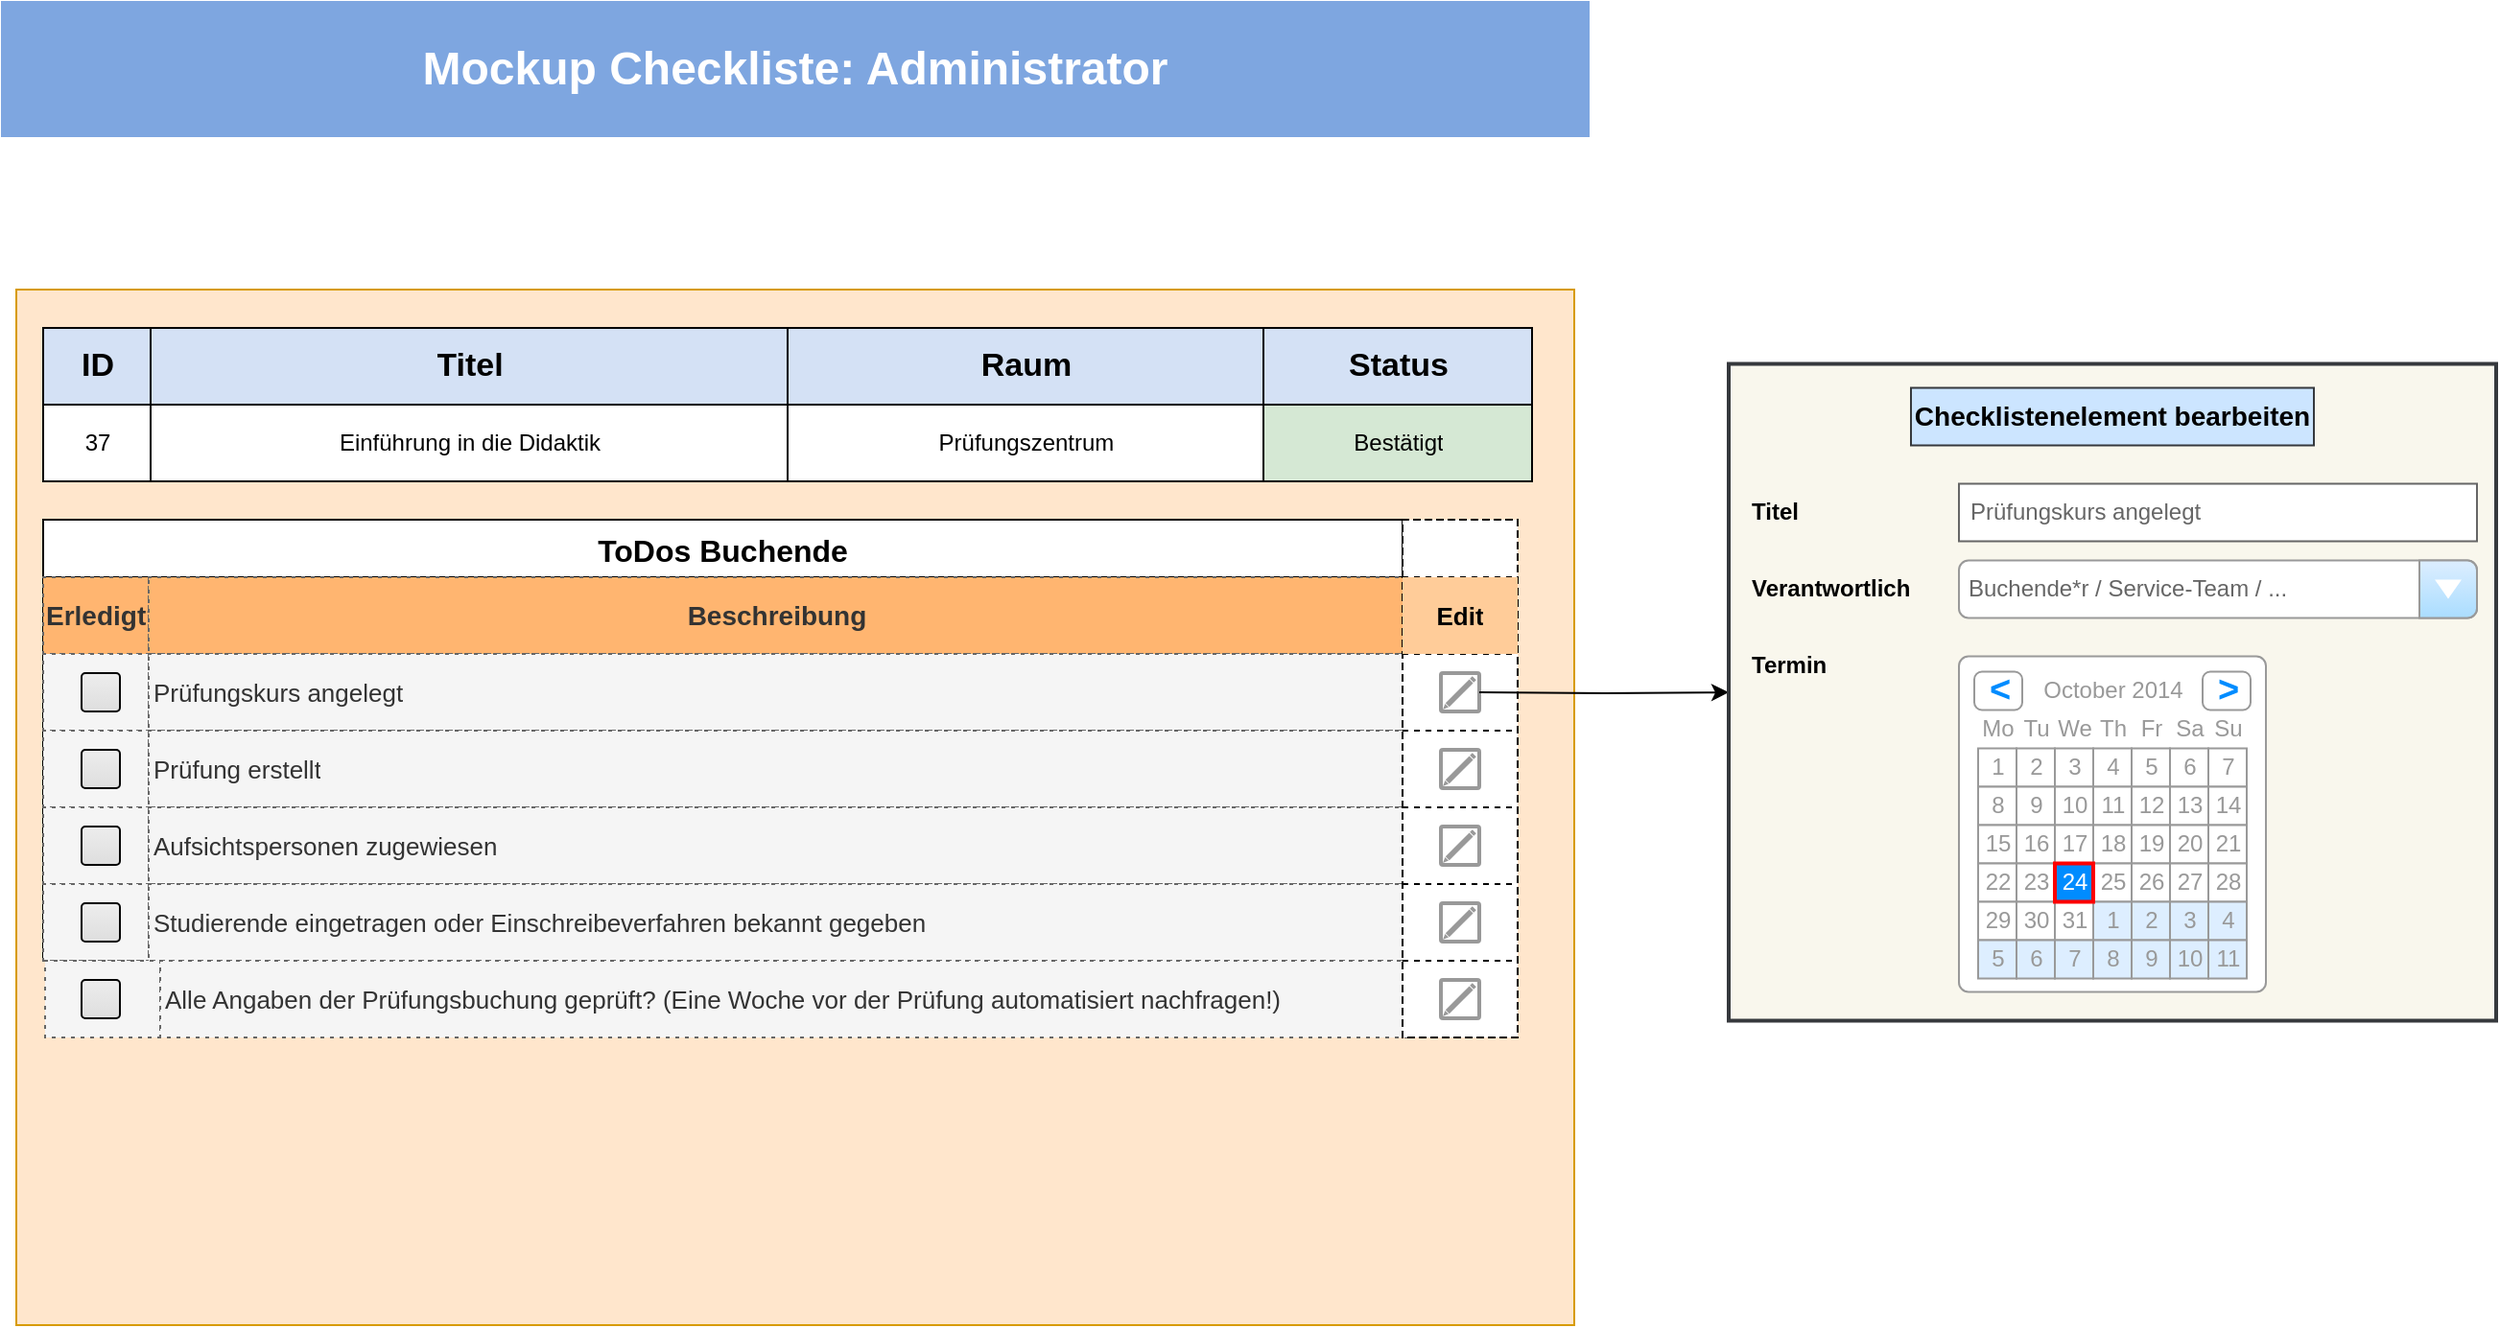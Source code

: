 <mxfile version="24.7.5" pages="2">
  <diagram name="Checkliste" id="Zr_G_hcXwSWRQ9lRJL4E">
    <mxGraphModel dx="1410" dy="756" grid="1" gridSize="10" guides="1" tooltips="1" connect="1" arrows="1" fold="1" page="1" pageScale="1" pageWidth="827" pageHeight="1169" math="0" shadow="0">
      <root>
        <mxCell id="0" />
        <mxCell id="1" value="Checkliste" parent="0" />
        <mxCell id="95HuahfwG-BCZ0HRhhbP-1" value="&lt;font style=&quot;font-size: 24px;&quot; color=&quot;#ffffff&quot;&gt;&lt;b&gt;Mockup Checkliste: Administrator&lt;/b&gt;&lt;/font&gt;" style="rounded=0;whiteSpace=wrap;html=1;fillColor=#7EA6E0;strokeColor=#7EA6E0;" parent="1" vertex="1">
          <mxGeometry y="20" width="827" height="70" as="geometry" />
        </mxCell>
        <mxCell id="M1PSyhu-Lv1iWgx_K_dI-1" value="" style="whiteSpace=wrap;html=1;fillColor=#ffe6cc;strokeColor=#d79b00;" vertex="1" parent="1">
          <mxGeometry x="7.5" y="170" width="812" height="540" as="geometry" />
        </mxCell>
        <mxCell id="M1PSyhu-Lv1iWgx_K_dI-3" value="" style="shape=table;startSize=0;container=1;collapsible=0;childLayout=tableLayout;" vertex="1" parent="1">
          <mxGeometry x="21.5" y="190" width="776" height="80" as="geometry" />
        </mxCell>
        <mxCell id="M1PSyhu-Lv1iWgx_K_dI-4" value="" style="shape=tableRow;horizontal=0;startSize=0;swimlaneHead=0;swimlaneBody=0;strokeColor=inherit;top=0;left=0;bottom=0;right=0;collapsible=0;dropTarget=0;fillColor=none;points=[[0,0.5],[1,0.5]];portConstraint=eastwest;" vertex="1" parent="M1PSyhu-Lv1iWgx_K_dI-3">
          <mxGeometry width="776" height="40" as="geometry" />
        </mxCell>
        <mxCell id="M1PSyhu-Lv1iWgx_K_dI-5" value="ID" style="shape=partialRectangle;html=1;whiteSpace=wrap;connectable=0;strokeColor=default;overflow=hidden;fillColor=#D4E1F5;top=1;left=1;bottom=1;right=1;pointerEvents=1;fontSize=17;fontStyle=1;labelBorderColor=none;textShadow=0;shadow=0;" vertex="1" parent="M1PSyhu-Lv1iWgx_K_dI-4">
          <mxGeometry width="56" height="40" as="geometry">
            <mxRectangle width="56" height="40" as="alternateBounds" />
          </mxGeometry>
        </mxCell>
        <mxCell id="M1PSyhu-Lv1iWgx_K_dI-6" value="Titel" style="shape=partialRectangle;html=1;whiteSpace=wrap;connectable=0;strokeColor=default;overflow=hidden;fillColor=#D4E1F5;top=1;left=1;bottom=1;right=1;pointerEvents=1;fontSize=17;fontStyle=1;labelBorderColor=none;textShadow=0;shadow=0;" vertex="1" parent="M1PSyhu-Lv1iWgx_K_dI-4">
          <mxGeometry x="56" width="332" height="40" as="geometry">
            <mxRectangle width="332" height="40" as="alternateBounds" />
          </mxGeometry>
        </mxCell>
        <mxCell id="M1PSyhu-Lv1iWgx_K_dI-7" value="Raum" style="shape=partialRectangle;html=1;whiteSpace=wrap;connectable=0;strokeColor=default;overflow=hidden;fillColor=#D4E1F5;top=1;left=1;bottom=1;right=1;pointerEvents=1;fontSize=17;fontStyle=1;labelBorderColor=none;textShadow=0;shadow=0;" vertex="1" parent="M1PSyhu-Lv1iWgx_K_dI-4">
          <mxGeometry x="388" width="248" height="40" as="geometry">
            <mxRectangle width="248" height="40" as="alternateBounds" />
          </mxGeometry>
        </mxCell>
        <mxCell id="M1PSyhu-Lv1iWgx_K_dI-8" value="Status" style="shape=partialRectangle;html=1;whiteSpace=wrap;connectable=0;strokeColor=default;overflow=hidden;fillColor=#D4E1F5;top=1;left=1;bottom=1;right=1;pointerEvents=1;fontSize=17;fontStyle=1;labelBorderColor=none;textShadow=0;shadow=0;" vertex="1" parent="M1PSyhu-Lv1iWgx_K_dI-4">
          <mxGeometry x="636" width="140" height="40" as="geometry">
            <mxRectangle width="140" height="40" as="alternateBounds" />
          </mxGeometry>
        </mxCell>
        <mxCell id="M1PSyhu-Lv1iWgx_K_dI-9" value="" style="shape=tableRow;horizontal=0;startSize=0;swimlaneHead=0;swimlaneBody=0;strokeColor=default;top=0;left=0;bottom=0;right=0;collapsible=0;dropTarget=0;fillColor=none;points=[[0,0.5],[1,0.5]];portConstraint=eastwest;" vertex="1" parent="M1PSyhu-Lv1iWgx_K_dI-3">
          <mxGeometry y="40" width="776" height="40" as="geometry" />
        </mxCell>
        <mxCell id="M1PSyhu-Lv1iWgx_K_dI-10" value="37" style="shape=partialRectangle;html=1;whiteSpace=wrap;connectable=0;strokeColor=default;overflow=hidden;fillColor=none;top=1;left=1;bottom=1;right=1;pointerEvents=1;" vertex="1" parent="M1PSyhu-Lv1iWgx_K_dI-9">
          <mxGeometry width="56" height="40" as="geometry">
            <mxRectangle width="56" height="40" as="alternateBounds" />
          </mxGeometry>
        </mxCell>
        <mxCell id="M1PSyhu-Lv1iWgx_K_dI-11" value="Einführung in die Didaktik" style="shape=partialRectangle;html=1;whiteSpace=wrap;connectable=0;strokeColor=default;overflow=hidden;fillColor=none;top=1;left=1;bottom=1;right=1;pointerEvents=1;" vertex="1" parent="M1PSyhu-Lv1iWgx_K_dI-9">
          <mxGeometry x="56" width="332" height="40" as="geometry">
            <mxRectangle width="332" height="40" as="alternateBounds" />
          </mxGeometry>
        </mxCell>
        <mxCell id="M1PSyhu-Lv1iWgx_K_dI-12" value="Prüfungszentrum" style="shape=partialRectangle;html=1;whiteSpace=wrap;connectable=0;strokeColor=default;overflow=hidden;fillColor=none;top=1;left=1;bottom=1;right=1;pointerEvents=1;" vertex="1" parent="M1PSyhu-Lv1iWgx_K_dI-9">
          <mxGeometry x="388" width="248" height="40" as="geometry">
            <mxRectangle width="248" height="40" as="alternateBounds" />
          </mxGeometry>
        </mxCell>
        <mxCell id="M1PSyhu-Lv1iWgx_K_dI-13" value="Bestätigt" style="shape=partialRectangle;html=1;whiteSpace=wrap;connectable=0;strokeColor=default;overflow=hidden;fillColor=#d5e8d4;top=1;left=1;bottom=1;right=1;pointerEvents=1;" vertex="1" parent="M1PSyhu-Lv1iWgx_K_dI-9">
          <mxGeometry x="636" width="140" height="40" as="geometry">
            <mxRectangle width="140" height="40" as="alternateBounds" />
          </mxGeometry>
        </mxCell>
        <mxCell id="M1PSyhu-Lv1iWgx_K_dI-14" value="ToDos Buchende" style="shape=table;startSize=30;container=1;collapsible=0;childLayout=tableLayout;fontStyle=1;fontSize=16;" vertex="1" parent="1">
          <mxGeometry x="21.5" y="290" width="708.5" height="230" as="geometry" />
        </mxCell>
        <mxCell id="M1PSyhu-Lv1iWgx_K_dI-15" value="" style="shape=tableRow;horizontal=0;startSize=0;swimlaneHead=0;swimlaneBody=0;strokeColor=inherit;top=0;left=0;bottom=0;right=0;collapsible=0;dropTarget=0;fillColor=none;points=[[0,0.5],[1,0.5]];portConstraint=eastwest;" vertex="1" parent="M1PSyhu-Lv1iWgx_K_dI-14">
          <mxGeometry y="30" width="708.5" height="40" as="geometry" />
        </mxCell>
        <mxCell id="M1PSyhu-Lv1iWgx_K_dI-16" value="Erledigt?" style="shape=partialRectangle;html=1;whiteSpace=wrap;connectable=0;strokeColor=#666666;overflow=hidden;fillColor=#FFB570;top=1;left=1;bottom=1;right=1;pointerEvents=1;fontColor=#333333;dashed=1;dashPattern=1 4;fontSize=14;fontStyle=1" vertex="1" parent="M1PSyhu-Lv1iWgx_K_dI-15">
          <mxGeometry width="55" height="40" as="geometry">
            <mxRectangle width="55" height="40" as="alternateBounds" />
          </mxGeometry>
        </mxCell>
        <mxCell id="M1PSyhu-Lv1iWgx_K_dI-17" value="Beschreibung" style="shape=partialRectangle;html=1;whiteSpace=wrap;connectable=0;strokeColor=#666666;overflow=hidden;fillColor=#FFB570;top=1;left=1;bottom=1;right=1;pointerEvents=1;fontColor=#333333;dashed=1;dashPattern=1 4;fontSize=14;fontStyle=1" vertex="1" parent="M1PSyhu-Lv1iWgx_K_dI-15">
          <mxGeometry x="55" width="654" height="40" as="geometry">
            <mxRectangle width="654" height="40" as="alternateBounds" />
          </mxGeometry>
        </mxCell>
        <mxCell id="M1PSyhu-Lv1iWgx_K_dI-18" value="" style="shape=tableRow;horizontal=0;startSize=0;swimlaneHead=0;swimlaneBody=0;strokeColor=inherit;top=0;left=0;bottom=0;right=0;collapsible=0;dropTarget=0;fillColor=none;points=[[0,0.5],[1,0.5]];portConstraint=eastwest;" vertex="1" parent="M1PSyhu-Lv1iWgx_K_dI-14">
          <mxGeometry y="70" width="708.5" height="40" as="geometry" />
        </mxCell>
        <mxCell id="M1PSyhu-Lv1iWgx_K_dI-19" value="" style="shape=partialRectangle;html=1;whiteSpace=wrap;connectable=0;strokeColor=#666666;overflow=hidden;fillColor=#f5f5f5;top=1;left=1;bottom=1;right=1;pointerEvents=1;fontColor=#333333;dashed=1;dashPattern=1 4;" vertex="1" parent="M1PSyhu-Lv1iWgx_K_dI-18">
          <mxGeometry width="55" height="40" as="geometry">
            <mxRectangle width="55" height="40" as="alternateBounds" />
          </mxGeometry>
        </mxCell>
        <mxCell id="M1PSyhu-Lv1iWgx_K_dI-20" value="Prüfungskurs angelegt" style="shape=partialRectangle;html=1;whiteSpace=wrap;connectable=0;strokeColor=#666666;overflow=hidden;fillColor=#f5f5f5;top=1;left=1;bottom=1;right=1;pointerEvents=1;fontColor=#333333;dashed=1;dashPattern=1 4;align=left;fontSize=13;" vertex="1" parent="M1PSyhu-Lv1iWgx_K_dI-18">
          <mxGeometry x="55" width="654" height="40" as="geometry">
            <mxRectangle width="654" height="40" as="alternateBounds" />
          </mxGeometry>
        </mxCell>
        <mxCell id="M1PSyhu-Lv1iWgx_K_dI-21" value="" style="shape=tableRow;horizontal=0;startSize=0;swimlaneHead=0;swimlaneBody=0;strokeColor=inherit;top=0;left=0;bottom=0;right=0;collapsible=0;dropTarget=0;fillColor=none;points=[[0,0.5],[1,0.5]];portConstraint=eastwest;" vertex="1" parent="M1PSyhu-Lv1iWgx_K_dI-14">
          <mxGeometry y="110" width="708.5" height="40" as="geometry" />
        </mxCell>
        <mxCell id="M1PSyhu-Lv1iWgx_K_dI-22" value="" style="shape=partialRectangle;html=1;whiteSpace=wrap;connectable=0;strokeColor=#666666;overflow=hidden;fillColor=#f5f5f5;top=1;left=1;bottom=1;right=1;pointerEvents=1;fontColor=#333333;dashed=1;dashPattern=1 4;" vertex="1" parent="M1PSyhu-Lv1iWgx_K_dI-21">
          <mxGeometry width="55" height="40" as="geometry">
            <mxRectangle width="55" height="40" as="alternateBounds" />
          </mxGeometry>
        </mxCell>
        <mxCell id="M1PSyhu-Lv1iWgx_K_dI-23" value="Prüfung erstellt" style="shape=partialRectangle;html=1;whiteSpace=wrap;connectable=0;strokeColor=#666666;overflow=hidden;fillColor=#f5f5f5;top=1;left=1;bottom=1;right=1;pointerEvents=1;fontColor=#333333;dashed=1;dashPattern=1 4;align=left;fontSize=13;" vertex="1" parent="M1PSyhu-Lv1iWgx_K_dI-21">
          <mxGeometry x="55" width="654" height="40" as="geometry">
            <mxRectangle width="654" height="40" as="alternateBounds" />
          </mxGeometry>
        </mxCell>
        <mxCell id="M1PSyhu-Lv1iWgx_K_dI-24" value="" style="shape=tableRow;horizontal=0;startSize=0;swimlaneHead=0;swimlaneBody=0;strokeColor=inherit;top=0;left=0;bottom=0;right=0;collapsible=0;dropTarget=0;fillColor=none;points=[[0,0.5],[1,0.5]];portConstraint=eastwest;" vertex="1" parent="M1PSyhu-Lv1iWgx_K_dI-14">
          <mxGeometry y="150" width="708.5" height="40" as="geometry" />
        </mxCell>
        <mxCell id="M1PSyhu-Lv1iWgx_K_dI-25" value="" style="shape=partialRectangle;html=1;whiteSpace=wrap;connectable=0;strokeColor=#666666;overflow=hidden;fillColor=#f5f5f5;top=1;left=1;bottom=1;right=1;pointerEvents=1;fontColor=#333333;dashed=1;dashPattern=1 4;" vertex="1" parent="M1PSyhu-Lv1iWgx_K_dI-24">
          <mxGeometry width="55" height="40" as="geometry">
            <mxRectangle width="55" height="40" as="alternateBounds" />
          </mxGeometry>
        </mxCell>
        <mxCell id="M1PSyhu-Lv1iWgx_K_dI-26" value="Aufsichtspersonen zugewiesen" style="shape=partialRectangle;html=1;whiteSpace=wrap;connectable=0;strokeColor=#666666;overflow=hidden;fillColor=#f5f5f5;top=1;left=1;bottom=1;right=1;pointerEvents=1;fontColor=#333333;dashed=1;dashPattern=1 4;align=left;fontSize=13;" vertex="1" parent="M1PSyhu-Lv1iWgx_K_dI-24">
          <mxGeometry x="55" width="654" height="40" as="geometry">
            <mxRectangle width="654" height="40" as="alternateBounds" />
          </mxGeometry>
        </mxCell>
        <mxCell id="M1PSyhu-Lv1iWgx_K_dI-27" value="" style="shape=tableRow;horizontal=0;startSize=0;swimlaneHead=0;swimlaneBody=0;strokeColor=inherit;top=0;left=0;bottom=0;right=0;collapsible=0;dropTarget=0;fillColor=none;points=[[0,0.5],[1,0.5]];portConstraint=eastwest;" vertex="1" parent="M1PSyhu-Lv1iWgx_K_dI-14">
          <mxGeometry y="190" width="708.5" height="40" as="geometry" />
        </mxCell>
        <mxCell id="M1PSyhu-Lv1iWgx_K_dI-28" value="" style="shape=partialRectangle;html=1;whiteSpace=wrap;connectable=0;strokeColor=#666666;overflow=hidden;fillColor=#f5f5f5;top=1;left=1;bottom=1;right=1;pointerEvents=1;fontColor=#333333;dashed=1;dashPattern=1 4;" vertex="1" parent="M1PSyhu-Lv1iWgx_K_dI-27">
          <mxGeometry width="55" height="40" as="geometry">
            <mxRectangle width="55" height="40" as="alternateBounds" />
          </mxGeometry>
        </mxCell>
        <mxCell id="M1PSyhu-Lv1iWgx_K_dI-29" value="Studierende eingetragen oder Einschreibeverfahren bekannt gegeben" style="shape=partialRectangle;html=1;whiteSpace=wrap;connectable=0;strokeColor=#666666;overflow=hidden;fillColor=#f5f5f5;top=1;left=1;bottom=1;right=1;pointerEvents=1;fontColor=#333333;dashed=1;dashPattern=1 4;align=left;fontSize=13;" vertex="1" parent="M1PSyhu-Lv1iWgx_K_dI-27">
          <mxGeometry x="55" width="654" height="40" as="geometry">
            <mxRectangle width="654" height="40" as="alternateBounds" />
          </mxGeometry>
        </mxCell>
        <UserObject label="" tooltip="Wurde der Haken vom Buchenden gesetzt, erscheint er auch beim Service-Team / Administrator" id="M1PSyhu-Lv1iWgx_K_dI-30">
          <mxCell style="html=1;shadow=0;dashed=0;shape=mxgraph.bootstrap.checkbox2;labelPosition=right;verticalLabelPosition=middle;align=left;verticalAlign=middle;gradientColor=#DEDEDE;fillColor=#EDEDED;checked=0;spacing=5;checkedFill=#0085FC;checkedStroke=#ffffff;sketch=0;" vertex="1" parent="1">
            <mxGeometry x="41.5" y="370" width="20" height="20" as="geometry" />
          </mxCell>
        </UserObject>
        <UserObject label="" tooltip="Wurde der Haken vom Buchenden gesetzt, erscheint er auch beim Service-Team / Administrator" id="M1PSyhu-Lv1iWgx_K_dI-31">
          <mxCell style="html=1;shadow=0;dashed=0;shape=mxgraph.bootstrap.checkbox2;labelPosition=right;verticalLabelPosition=middle;align=left;verticalAlign=middle;gradientColor=#DEDEDE;fillColor=#EDEDED;checked=0;spacing=5;checkedFill=#0085FC;checkedStroke=#ffffff;sketch=0;" vertex="1" parent="1">
            <mxGeometry x="41.5" y="410" width="20" height="20" as="geometry" />
          </mxCell>
        </UserObject>
        <UserObject label="" tooltip="Wurde der Haken vom Buchenden gesetzt, erscheint er auch beim Service-Team / Administrator" id="M1PSyhu-Lv1iWgx_K_dI-32">
          <mxCell style="html=1;shadow=0;dashed=0;shape=mxgraph.bootstrap.checkbox2;labelPosition=right;verticalLabelPosition=middle;align=left;verticalAlign=middle;gradientColor=#DEDEDE;fillColor=#EDEDED;checked=0;spacing=5;checkedFill=#0085FC;checkedStroke=#ffffff;sketch=0;" vertex="1" parent="1">
            <mxGeometry x="41.5" y="450" width="20" height="20" as="geometry" />
          </mxCell>
        </UserObject>
        <UserObject label="" tooltip="Wurde der Haken vom Buchenden gesetzt, erscheint er auch beim Service-Team / Administrator" id="M1PSyhu-Lv1iWgx_K_dI-33">
          <mxCell style="html=1;shadow=0;dashed=0;shape=mxgraph.bootstrap.checkbox2;labelPosition=right;verticalLabelPosition=middle;align=left;verticalAlign=middle;gradientColor=#DEDEDE;fillColor=#EDEDED;checked=0;spacing=5;checkedFill=#0085FC;checkedStroke=#ffffff;sketch=0;" vertex="1" parent="1">
            <mxGeometry x="41.5" y="490" width="20" height="20" as="geometry" />
          </mxCell>
        </UserObject>
        <mxCell id="M1PSyhu-Lv1iWgx_K_dI-34" value="" style="shape=tableRow;horizontal=0;startSize=0;swimlaneHead=0;swimlaneBody=0;strokeColor=inherit;top=0;left=0;bottom=0;right=0;collapsible=0;dropTarget=0;fillColor=none;points=[[0,0.5],[1,0.5]];portConstraint=eastwest;" vertex="1" parent="1">
          <mxGeometry x="22.5" y="520" width="776.0" height="40" as="geometry" />
        </mxCell>
        <mxCell id="M1PSyhu-Lv1iWgx_K_dI-35" value="" style="shape=partialRectangle;html=1;whiteSpace=wrap;connectable=0;strokeColor=#666666;overflow=hidden;fillColor=#f5f5f5;top=1;left=1;bottom=1;right=1;pointerEvents=1;fontColor=#333333;dashed=1;dashPattern=1 4;" vertex="1" parent="M1PSyhu-Lv1iWgx_K_dI-34">
          <mxGeometry width="60" height="40" as="geometry">
            <mxRectangle width="60" height="40" as="alternateBounds" />
          </mxGeometry>
        </mxCell>
        <mxCell id="M1PSyhu-Lv1iWgx_K_dI-36" value="Alle Angaben der Prüfungsbuchung geprüft? (Eine Woche vor der Prüfung automatisiert nachfragen!)" style="shape=partialRectangle;html=1;whiteSpace=wrap;connectable=0;strokeColor=#666666;overflow=hidden;fillColor=#f5f5f5;top=1;left=1;bottom=1;right=1;pointerEvents=1;fontColor=#333333;dashed=1;dashPattern=1 4;align=left;fontSize=13;" vertex="1" parent="M1PSyhu-Lv1iWgx_K_dI-34">
          <mxGeometry x="60" width="650" height="40" as="geometry">
            <mxRectangle width="716" height="40" as="alternateBounds" />
          </mxGeometry>
        </mxCell>
        <UserObject label="" tooltip="Wurde der Haken vom Buchenden gesetzt, erscheint er auch beim Service-Team / Administrator" id="M1PSyhu-Lv1iWgx_K_dI-37">
          <mxCell style="html=1;shadow=0;dashed=0;shape=mxgraph.bootstrap.checkbox2;labelPosition=right;verticalLabelPosition=middle;align=left;verticalAlign=middle;gradientColor=#DEDEDE;fillColor=#EDEDED;checked=0;spacing=5;checkedFill=#0085FC;checkedStroke=#ffffff;sketch=0;" vertex="1" parent="1">
            <mxGeometry x="41.5" y="530" width="20" height="20" as="geometry" />
          </mxCell>
        </UserObject>
        <mxCell id="h2HBl5gkmupRguE7wDUX-16" value="" style="shape=table;startSize=0;container=1;collapsible=0;childLayout=tableLayout;dashed=1;fontStyle=1" vertex="1" parent="1">
          <mxGeometry x="730" y="290" width="60" height="270" as="geometry" />
        </mxCell>
        <mxCell id="h2HBl5gkmupRguE7wDUX-17" value="" style="shape=tableRow;horizontal=0;startSize=0;swimlaneHead=0;swimlaneBody=0;strokeColor=inherit;top=0;left=0;bottom=0;right=0;collapsible=0;dropTarget=0;fillColor=none;points=[[0,0.5],[1,0.5]];portConstraint=eastwest;" vertex="1" parent="h2HBl5gkmupRguE7wDUX-16">
          <mxGeometry width="60" height="30" as="geometry" />
        </mxCell>
        <mxCell id="h2HBl5gkmupRguE7wDUX-18" value="" style="shape=partialRectangle;html=1;whiteSpace=wrap;connectable=0;strokeColor=inherit;overflow=hidden;fillColor=none;top=0;left=0;bottom=0;right=0;pointerEvents=1;" vertex="1" parent="h2HBl5gkmupRguE7wDUX-17">
          <mxGeometry width="60" height="30" as="geometry">
            <mxRectangle width="60" height="30" as="alternateBounds" />
          </mxGeometry>
        </mxCell>
        <mxCell id="h2HBl5gkmupRguE7wDUX-19" value="" style="shape=tableRow;horizontal=0;startSize=0;swimlaneHead=0;swimlaneBody=0;strokeColor=#d79b00;top=0;left=0;bottom=0;right=0;collapsible=0;dropTarget=0;fillColor=#ffe6cc;points=[[0,0.5],[1,0.5]];portConstraint=eastwest;" vertex="1" parent="h2HBl5gkmupRguE7wDUX-16">
          <mxGeometry y="30" width="60" height="40" as="geometry" />
        </mxCell>
        <mxCell id="h2HBl5gkmupRguE7wDUX-20" value="&lt;b&gt;&lt;font style=&quot;font-size: 13px;&quot;&gt;Edit&lt;/font&gt;&lt;/b&gt;" style="shape=partialRectangle;html=1;whiteSpace=wrap;connectable=0;strokeColor=#36393d;overflow=hidden;fillColor=#ffcc99;top=0;left=0;bottom=0;right=0;pointerEvents=1;" vertex="1" parent="h2HBl5gkmupRguE7wDUX-19">
          <mxGeometry width="60" height="40" as="geometry">
            <mxRectangle width="60" height="40" as="alternateBounds" />
          </mxGeometry>
        </mxCell>
        <mxCell id="h2HBl5gkmupRguE7wDUX-21" value="" style="shape=tableRow;horizontal=0;startSize=0;swimlaneHead=0;swimlaneBody=0;strokeColor=inherit;top=0;left=0;bottom=0;right=0;collapsible=0;dropTarget=0;fillColor=none;points=[[0,0.5],[1,0.5]];portConstraint=eastwest;" vertex="1" parent="h2HBl5gkmupRguE7wDUX-16">
          <mxGeometry y="70" width="60" height="40" as="geometry" />
        </mxCell>
        <mxCell id="h2HBl5gkmupRguE7wDUX-22" value="" style="shape=partialRectangle;html=1;whiteSpace=wrap;connectable=0;strokeColor=inherit;overflow=hidden;fillColor=none;top=0;left=0;bottom=0;right=0;pointerEvents=1;" vertex="1" parent="h2HBl5gkmupRguE7wDUX-21">
          <mxGeometry width="60" height="40" as="geometry">
            <mxRectangle width="60" height="40" as="alternateBounds" />
          </mxGeometry>
        </mxCell>
        <mxCell id="h2HBl5gkmupRguE7wDUX-23" value="" style="shape=tableRow;horizontal=0;startSize=0;swimlaneHead=0;swimlaneBody=0;strokeColor=inherit;top=0;left=0;bottom=0;right=0;collapsible=0;dropTarget=0;fillColor=none;points=[[0,0.5],[1,0.5]];portConstraint=eastwest;" vertex="1" parent="h2HBl5gkmupRguE7wDUX-16">
          <mxGeometry y="110" width="60" height="40" as="geometry" />
        </mxCell>
        <mxCell id="h2HBl5gkmupRguE7wDUX-24" value="" style="shape=partialRectangle;html=1;whiteSpace=wrap;connectable=0;strokeColor=inherit;overflow=hidden;fillColor=none;top=0;left=0;bottom=0;right=0;pointerEvents=1;" vertex="1" parent="h2HBl5gkmupRguE7wDUX-23">
          <mxGeometry width="60" height="40" as="geometry">
            <mxRectangle width="60" height="40" as="alternateBounds" />
          </mxGeometry>
        </mxCell>
        <mxCell id="h2HBl5gkmupRguE7wDUX-25" value="" style="shape=tableRow;horizontal=0;startSize=0;swimlaneHead=0;swimlaneBody=0;strokeColor=inherit;top=0;left=0;bottom=0;right=0;collapsible=0;dropTarget=0;fillColor=none;points=[[0,0.5],[1,0.5]];portConstraint=eastwest;" vertex="1" parent="h2HBl5gkmupRguE7wDUX-16">
          <mxGeometry y="150" width="60" height="40" as="geometry" />
        </mxCell>
        <mxCell id="h2HBl5gkmupRguE7wDUX-26" value="" style="shape=partialRectangle;html=1;whiteSpace=wrap;connectable=0;strokeColor=inherit;overflow=hidden;fillColor=none;top=0;left=0;bottom=0;right=0;pointerEvents=1;" vertex="1" parent="h2HBl5gkmupRguE7wDUX-25">
          <mxGeometry width="60" height="40" as="geometry">
            <mxRectangle width="60" height="40" as="alternateBounds" />
          </mxGeometry>
        </mxCell>
        <mxCell id="h2HBl5gkmupRguE7wDUX-27" value="" style="shape=tableRow;horizontal=0;startSize=0;swimlaneHead=0;swimlaneBody=0;strokeColor=inherit;top=0;left=0;bottom=0;right=0;collapsible=0;dropTarget=0;fillColor=none;points=[[0,0.5],[1,0.5]];portConstraint=eastwest;" vertex="1" parent="h2HBl5gkmupRguE7wDUX-16">
          <mxGeometry y="190" width="60" height="40" as="geometry" />
        </mxCell>
        <mxCell id="h2HBl5gkmupRguE7wDUX-28" value="" style="shape=partialRectangle;html=1;whiteSpace=wrap;connectable=0;strokeColor=inherit;overflow=hidden;fillColor=none;top=0;left=0;bottom=0;right=0;pointerEvents=1;" vertex="1" parent="h2HBl5gkmupRguE7wDUX-27">
          <mxGeometry width="60" height="40" as="geometry">
            <mxRectangle width="60" height="40" as="alternateBounds" />
          </mxGeometry>
        </mxCell>
        <mxCell id="h2HBl5gkmupRguE7wDUX-29" value="" style="shape=tableRow;horizontal=0;startSize=0;swimlaneHead=0;swimlaneBody=0;strokeColor=inherit;top=0;left=0;bottom=0;right=0;collapsible=0;dropTarget=0;fillColor=none;points=[[0,0.5],[1,0.5]];portConstraint=eastwest;" vertex="1" parent="h2HBl5gkmupRguE7wDUX-16">
          <mxGeometry y="230" width="60" height="40" as="geometry" />
        </mxCell>
        <mxCell id="h2HBl5gkmupRguE7wDUX-30" value="" style="shape=partialRectangle;html=1;whiteSpace=wrap;connectable=0;strokeColor=inherit;overflow=hidden;fillColor=none;top=0;left=0;bottom=0;right=0;pointerEvents=1;" vertex="1" parent="h2HBl5gkmupRguE7wDUX-29">
          <mxGeometry width="60" height="40" as="geometry">
            <mxRectangle width="60" height="40" as="alternateBounds" />
          </mxGeometry>
        </mxCell>
        <mxCell id="h2HBl5gkmupRguE7wDUX-40" value="" style="strokeColor=#999999;verticalLabelPosition=bottom;shadow=0;dashed=0;verticalAlign=top;strokeWidth=2;html=1;shape=mxgraph.mockup.misc.editIcon;rotation=0;" vertex="1" parent="1">
          <mxGeometry x="750" y="530" width="20" height="20" as="geometry" />
        </mxCell>
        <mxCell id="h2HBl5gkmupRguE7wDUX-41" value="" style="strokeColor=#999999;verticalLabelPosition=bottom;shadow=0;dashed=0;verticalAlign=top;strokeWidth=2;html=1;shape=mxgraph.mockup.misc.editIcon;rotation=0;" vertex="1" parent="1">
          <mxGeometry x="750" y="490" width="20" height="20" as="geometry" />
        </mxCell>
        <mxCell id="h2HBl5gkmupRguE7wDUX-42" value="" style="strokeColor=#999999;verticalLabelPosition=bottom;shadow=0;dashed=0;verticalAlign=top;strokeWidth=2;html=1;shape=mxgraph.mockup.misc.editIcon;rotation=0;" vertex="1" parent="1">
          <mxGeometry x="750" y="450" width="20" height="20" as="geometry" />
        </mxCell>
        <mxCell id="h2HBl5gkmupRguE7wDUX-43" value="" style="strokeColor=#999999;verticalLabelPosition=bottom;shadow=0;dashed=0;verticalAlign=top;strokeWidth=2;html=1;shape=mxgraph.mockup.misc.editIcon;rotation=0;" vertex="1" parent="1">
          <mxGeometry x="750" y="410" width="20" height="20" as="geometry" />
        </mxCell>
        <mxCell id="h2HBl5gkmupRguE7wDUX-44" value="" style="strokeColor=#999999;verticalLabelPosition=bottom;shadow=0;dashed=0;verticalAlign=top;strokeWidth=2;html=1;shape=mxgraph.mockup.misc.editIcon;rotation=0;" vertex="1" parent="1">
          <mxGeometry x="750" y="370" width="20" height="20" as="geometry" />
        </mxCell>
        <mxCell id="h2HBl5gkmupRguE7wDUX-108" value="Checklisten-Optionen" parent="0" />
        <mxCell id="h2HBl5gkmupRguE7wDUX-109" value="" style="edgeStyle=orthogonalEdgeStyle;rounded=0;orthogonalLoop=1;jettySize=auto;html=1;" edge="1" parent="h2HBl5gkmupRguE7wDUX-108" target="h2HBl5gkmupRguE7wDUX-111">
          <mxGeometry relative="1" as="geometry">
            <mxPoint x="770" y="380" as="sourcePoint" />
          </mxGeometry>
        </mxCell>
        <mxCell id="h2HBl5gkmupRguE7wDUX-110" value="" style="group" vertex="1" connectable="0" parent="h2HBl5gkmupRguE7wDUX-108">
          <mxGeometry x="900" y="208.75" width="400" height="342.5" as="geometry" />
        </mxCell>
        <mxCell id="h2HBl5gkmupRguE7wDUX-111" value="" style="whiteSpace=wrap;html=1;verticalAlign=top;strokeColor=#36393d;shadow=0;dashed=0;strokeWidth=2;fillColor=#f9f7ed;" vertex="1" parent="h2HBl5gkmupRguE7wDUX-110">
          <mxGeometry width="400" height="342.5" as="geometry" />
        </mxCell>
        <mxCell id="h2HBl5gkmupRguE7wDUX-112" value="Checklistenelement bearbeiten" style="text;strokeColor=#36393d;align=center;fillColor=#cce5ff;html=1;verticalAlign=middle;whiteSpace=wrap;rounded=0;fontStyle=1;fontSize=14;" vertex="1" parent="h2HBl5gkmupRguE7wDUX-110">
          <mxGeometry x="95" y="12.5" width="210" height="30" as="geometry" />
        </mxCell>
        <mxCell id="h2HBl5gkmupRguE7wDUX-113" value="&lt;font style=&quot;font-size: 12px;&quot;&gt;Prüfungskurs angelegt&lt;/font&gt;" style="strokeWidth=1;shadow=0;dashed=0;align=center;html=1;shape=mxgraph.mockup.text.textBox;fontColor=#666666;align=left;fontSize=17;spacingLeft=4;spacingTop=-3;whiteSpace=wrap;strokeColor=#666666;mainText=" vertex="1" parent="h2HBl5gkmupRguE7wDUX-110">
          <mxGeometry x="120" y="62.5" width="270" height="30" as="geometry" />
        </mxCell>
        <mxCell id="h2HBl5gkmupRguE7wDUX-114" value="Titel" style="text;strokeColor=none;align=left;fillColor=none;html=1;verticalAlign=middle;whiteSpace=wrap;rounded=0;fontStyle=1" vertex="1" parent="h2HBl5gkmupRguE7wDUX-110">
          <mxGeometry x="10" y="62.5" width="60" height="30" as="geometry" />
        </mxCell>
        <mxCell id="h2HBl5gkmupRguE7wDUX-115" value="Verantwortlich" style="text;strokeColor=none;align=left;fillColor=none;html=1;verticalAlign=middle;whiteSpace=wrap;rounded=0;fontStyle=1" vertex="1" parent="h2HBl5gkmupRguE7wDUX-110">
          <mxGeometry x="10" y="102.5" width="90" height="30" as="geometry" />
        </mxCell>
        <mxCell id="h2HBl5gkmupRguE7wDUX-116" value="Buchende*r / Service-Team / ..." style="strokeWidth=1;shadow=0;dashed=0;align=center;html=1;shape=mxgraph.mockup.forms.comboBox;strokeColor=#999999;fillColor=#ddeeff;align=left;fillColor2=#aaddff;mainText=;fontColor=#666666;fontSize=12;spacingLeft=3;" vertex="1" parent="h2HBl5gkmupRguE7wDUX-110">
          <mxGeometry x="120" y="102.5" width="270" height="30" as="geometry" />
        </mxCell>
        <mxCell id="h2HBl5gkmupRguE7wDUX-117" value="Termin" style="text;strokeColor=none;align=left;fillColor=none;html=1;verticalAlign=middle;whiteSpace=wrap;rounded=0;fontStyle=1" vertex="1" parent="h2HBl5gkmupRguE7wDUX-110">
          <mxGeometry x="10" y="142.5" width="90" height="30" as="geometry" />
        </mxCell>
        <mxCell id="h2HBl5gkmupRguE7wDUX-118" value="" style="strokeWidth=1;shadow=0;dashed=0;align=center;html=1;shape=mxgraph.mockup.forms.rrect;rSize=5;strokeColor=#999999;fillColor=#ffffff;" vertex="1" parent="h2HBl5gkmupRguE7wDUX-110">
          <mxGeometry x="120" y="152.5" width="160" height="175" as="geometry" />
        </mxCell>
        <mxCell id="h2HBl5gkmupRguE7wDUX-119" value="October 2014" style="strokeWidth=1;shadow=0;dashed=0;align=center;html=1;shape=mxgraph.mockup.forms.anchor;fontColor=#999999;" vertex="1" parent="h2HBl5gkmupRguE7wDUX-118">
          <mxGeometry x="30" y="8" width="100" height="20" as="geometry" />
        </mxCell>
        <mxCell id="h2HBl5gkmupRguE7wDUX-120" value="&lt;" style="strokeWidth=1;shadow=0;dashed=0;align=center;html=1;shape=mxgraph.mockup.forms.rrect;rSize=4;strokeColor=#999999;fontColor=#008cff;fontSize=19;fontStyle=1;" vertex="1" parent="h2HBl5gkmupRguE7wDUX-118">
          <mxGeometry x="8" y="8" width="25" height="20" as="geometry" />
        </mxCell>
        <mxCell id="h2HBl5gkmupRguE7wDUX-121" value="&gt;" style="strokeWidth=1;shadow=0;dashed=0;align=center;html=1;shape=mxgraph.mockup.forms.rrect;rSize=4;strokeColor=#999999;fontColor=#008cff;fontSize=19;fontStyle=1;" vertex="1" parent="h2HBl5gkmupRguE7wDUX-118">
          <mxGeometry x="127" y="8" width="25" height="20" as="geometry" />
        </mxCell>
        <mxCell id="h2HBl5gkmupRguE7wDUX-122" value="Mo" style="strokeWidth=1;shadow=0;dashed=0;align=center;html=1;shape=mxgraph.mockup.forms.anchor;fontColor=#999999;" vertex="1" parent="h2HBl5gkmupRguE7wDUX-118">
          <mxGeometry x="10" y="28" width="20" height="20" as="geometry" />
        </mxCell>
        <mxCell id="h2HBl5gkmupRguE7wDUX-123" value="Tu" style="strokeWidth=1;shadow=0;dashed=0;align=center;html=1;shape=mxgraph.mockup.forms.anchor;fontColor=#999999;" vertex="1" parent="h2HBl5gkmupRguE7wDUX-118">
          <mxGeometry x="30" y="28" width="20" height="20" as="geometry" />
        </mxCell>
        <mxCell id="h2HBl5gkmupRguE7wDUX-124" value="We" style="strokeWidth=1;shadow=0;dashed=0;align=center;html=1;shape=mxgraph.mockup.forms.anchor;fontColor=#999999;" vertex="1" parent="h2HBl5gkmupRguE7wDUX-118">
          <mxGeometry x="50" y="28" width="20" height="20" as="geometry" />
        </mxCell>
        <mxCell id="h2HBl5gkmupRguE7wDUX-125" value="Th" style="strokeWidth=1;shadow=0;dashed=0;align=center;html=1;shape=mxgraph.mockup.forms.anchor;fontColor=#999999;" vertex="1" parent="h2HBl5gkmupRguE7wDUX-118">
          <mxGeometry x="70" y="28" width="20" height="20" as="geometry" />
        </mxCell>
        <mxCell id="h2HBl5gkmupRguE7wDUX-126" value="Fr" style="strokeWidth=1;shadow=0;dashed=0;align=center;html=1;shape=mxgraph.mockup.forms.anchor;fontColor=#999999;" vertex="1" parent="h2HBl5gkmupRguE7wDUX-118">
          <mxGeometry x="90" y="28" width="20" height="20" as="geometry" />
        </mxCell>
        <mxCell id="h2HBl5gkmupRguE7wDUX-127" value="Sa" style="strokeWidth=1;shadow=0;dashed=0;align=center;html=1;shape=mxgraph.mockup.forms.anchor;fontColor=#999999;" vertex="1" parent="h2HBl5gkmupRguE7wDUX-118">
          <mxGeometry x="110" y="28" width="20" height="20" as="geometry" />
        </mxCell>
        <mxCell id="h2HBl5gkmupRguE7wDUX-128" value="Su" style="strokeWidth=1;shadow=0;dashed=0;align=center;html=1;shape=mxgraph.mockup.forms.anchor;fontColor=#999999;" vertex="1" parent="h2HBl5gkmupRguE7wDUX-118">
          <mxGeometry x="130" y="28" width="20" height="20" as="geometry" />
        </mxCell>
        <mxCell id="h2HBl5gkmupRguE7wDUX-129" value="1" style="strokeWidth=1;shadow=0;dashed=0;align=center;html=1;shape=mxgraph.mockup.forms.rrect;rSize=0;strokeColor=#999999;fontColor=#999999;" vertex="1" parent="h2HBl5gkmupRguE7wDUX-118">
          <mxGeometry x="10" y="48" width="20" height="20" as="geometry" />
        </mxCell>
        <mxCell id="h2HBl5gkmupRguE7wDUX-130" value="2" style="strokeWidth=1;shadow=0;dashed=0;align=center;html=1;shape=mxgraph.mockup.forms.rrect;rSize=0;strokeColor=#999999;fontColor=#999999;" vertex="1" parent="h2HBl5gkmupRguE7wDUX-118">
          <mxGeometry x="30" y="48" width="20" height="20" as="geometry" />
        </mxCell>
        <mxCell id="h2HBl5gkmupRguE7wDUX-131" value="3" style="strokeWidth=1;shadow=0;dashed=0;align=center;html=1;shape=mxgraph.mockup.forms.rrect;rSize=0;strokeColor=#999999;fontColor=#999999;" vertex="1" parent="h2HBl5gkmupRguE7wDUX-118">
          <mxGeometry x="50" y="48" width="20" height="20" as="geometry" />
        </mxCell>
        <mxCell id="h2HBl5gkmupRguE7wDUX-132" value="4" style="strokeWidth=1;shadow=0;dashed=0;align=center;html=1;shape=mxgraph.mockup.forms.rrect;rSize=0;strokeColor=#999999;fontColor=#999999;" vertex="1" parent="h2HBl5gkmupRguE7wDUX-118">
          <mxGeometry x="70" y="48" width="20" height="20" as="geometry" />
        </mxCell>
        <mxCell id="h2HBl5gkmupRguE7wDUX-133" value="5" style="strokeWidth=1;shadow=0;dashed=0;align=center;html=1;shape=mxgraph.mockup.forms.rrect;rSize=0;strokeColor=#999999;fontColor=#999999;" vertex="1" parent="h2HBl5gkmupRguE7wDUX-118">
          <mxGeometry x="90" y="48" width="20" height="20" as="geometry" />
        </mxCell>
        <mxCell id="h2HBl5gkmupRguE7wDUX-134" value="6" style="strokeWidth=1;shadow=0;dashed=0;align=center;html=1;shape=mxgraph.mockup.forms.rrect;rSize=0;strokeColor=#999999;fontColor=#999999;" vertex="1" parent="h2HBl5gkmupRguE7wDUX-118">
          <mxGeometry x="110" y="48" width="20" height="20" as="geometry" />
        </mxCell>
        <mxCell id="h2HBl5gkmupRguE7wDUX-135" value="7" style="strokeWidth=1;shadow=0;dashed=0;align=center;html=1;shape=mxgraph.mockup.forms.rrect;rSize=0;strokeColor=#999999;fontColor=#999999;" vertex="1" parent="h2HBl5gkmupRguE7wDUX-118">
          <mxGeometry x="130" y="48" width="20" height="20" as="geometry" />
        </mxCell>
        <mxCell id="h2HBl5gkmupRguE7wDUX-136" value="8" style="strokeWidth=1;shadow=0;dashed=0;align=center;html=1;shape=mxgraph.mockup.forms.rrect;rSize=0;strokeColor=#999999;fontColor=#999999;" vertex="1" parent="h2HBl5gkmupRguE7wDUX-118">
          <mxGeometry x="10" y="68" width="20" height="20" as="geometry" />
        </mxCell>
        <mxCell id="h2HBl5gkmupRguE7wDUX-137" value="9" style="strokeWidth=1;shadow=0;dashed=0;align=center;html=1;shape=mxgraph.mockup.forms.rrect;rSize=0;strokeColor=#999999;fontColor=#999999;" vertex="1" parent="h2HBl5gkmupRguE7wDUX-118">
          <mxGeometry x="30" y="68" width="20" height="20" as="geometry" />
        </mxCell>
        <mxCell id="h2HBl5gkmupRguE7wDUX-138" value="10" style="strokeWidth=1;shadow=0;dashed=0;align=center;html=1;shape=mxgraph.mockup.forms.rrect;rSize=0;strokeColor=#999999;fontColor=#999999;" vertex="1" parent="h2HBl5gkmupRguE7wDUX-118">
          <mxGeometry x="50" y="68" width="20" height="20" as="geometry" />
        </mxCell>
        <mxCell id="h2HBl5gkmupRguE7wDUX-139" value="11" style="strokeWidth=1;shadow=0;dashed=0;align=center;html=1;shape=mxgraph.mockup.forms.rrect;rSize=0;strokeColor=#999999;fontColor=#999999;" vertex="1" parent="h2HBl5gkmupRguE7wDUX-118">
          <mxGeometry x="70" y="68" width="20" height="20" as="geometry" />
        </mxCell>
        <mxCell id="h2HBl5gkmupRguE7wDUX-140" value="12" style="strokeWidth=1;shadow=0;dashed=0;align=center;html=1;shape=mxgraph.mockup.forms.rrect;rSize=0;strokeColor=#999999;fontColor=#999999;" vertex="1" parent="h2HBl5gkmupRguE7wDUX-118">
          <mxGeometry x="90" y="68" width="20" height="20" as="geometry" />
        </mxCell>
        <mxCell id="h2HBl5gkmupRguE7wDUX-141" value="13" style="strokeWidth=1;shadow=0;dashed=0;align=center;html=1;shape=mxgraph.mockup.forms.rrect;rSize=0;strokeColor=#999999;fontColor=#999999;" vertex="1" parent="h2HBl5gkmupRguE7wDUX-118">
          <mxGeometry x="110" y="68" width="20" height="20" as="geometry" />
        </mxCell>
        <mxCell id="h2HBl5gkmupRguE7wDUX-142" value="14" style="strokeWidth=1;shadow=0;dashed=0;align=center;html=1;shape=mxgraph.mockup.forms.rrect;rSize=0;strokeColor=#999999;fontColor=#999999;" vertex="1" parent="h2HBl5gkmupRguE7wDUX-118">
          <mxGeometry x="130" y="68" width="20" height="20" as="geometry" />
        </mxCell>
        <mxCell id="h2HBl5gkmupRguE7wDUX-143" value="15" style="strokeWidth=1;shadow=0;dashed=0;align=center;html=1;shape=mxgraph.mockup.forms.rrect;rSize=0;strokeColor=#999999;fontColor=#999999;" vertex="1" parent="h2HBl5gkmupRguE7wDUX-118">
          <mxGeometry x="10" y="88" width="20" height="20" as="geometry" />
        </mxCell>
        <mxCell id="h2HBl5gkmupRguE7wDUX-144" value="16" style="strokeWidth=1;shadow=0;dashed=0;align=center;html=1;shape=mxgraph.mockup.forms.rrect;rSize=0;strokeColor=#999999;fontColor=#999999;" vertex="1" parent="h2HBl5gkmupRguE7wDUX-118">
          <mxGeometry x="30" y="88" width="20" height="20" as="geometry" />
        </mxCell>
        <mxCell id="h2HBl5gkmupRguE7wDUX-145" value="17" style="strokeWidth=1;shadow=0;dashed=0;align=center;html=1;shape=mxgraph.mockup.forms.rrect;rSize=0;strokeColor=#999999;fontColor=#999999;" vertex="1" parent="h2HBl5gkmupRguE7wDUX-118">
          <mxGeometry x="50" y="88" width="20" height="20" as="geometry" />
        </mxCell>
        <mxCell id="h2HBl5gkmupRguE7wDUX-146" value="18" style="strokeWidth=1;shadow=0;dashed=0;align=center;html=1;shape=mxgraph.mockup.forms.rrect;rSize=0;strokeColor=#999999;fontColor=#999999;" vertex="1" parent="h2HBl5gkmupRguE7wDUX-118">
          <mxGeometry x="70" y="88" width="20" height="20" as="geometry" />
        </mxCell>
        <mxCell id="h2HBl5gkmupRguE7wDUX-147" value="19" style="strokeWidth=1;shadow=0;dashed=0;align=center;html=1;shape=mxgraph.mockup.forms.rrect;rSize=0;strokeColor=#999999;fontColor=#999999;" vertex="1" parent="h2HBl5gkmupRguE7wDUX-118">
          <mxGeometry x="90" y="88" width="20" height="20" as="geometry" />
        </mxCell>
        <mxCell id="h2HBl5gkmupRguE7wDUX-148" value="20" style="strokeWidth=1;shadow=0;dashed=0;align=center;html=1;shape=mxgraph.mockup.forms.rrect;rSize=0;strokeColor=#999999;fontColor=#999999;" vertex="1" parent="h2HBl5gkmupRguE7wDUX-118">
          <mxGeometry x="110" y="88" width="20" height="20" as="geometry" />
        </mxCell>
        <mxCell id="h2HBl5gkmupRguE7wDUX-149" value="21" style="strokeWidth=1;shadow=0;dashed=0;align=center;html=1;shape=mxgraph.mockup.forms.rrect;rSize=0;strokeColor=#999999;fontColor=#999999;" vertex="1" parent="h2HBl5gkmupRguE7wDUX-118">
          <mxGeometry x="130" y="88" width="20" height="20" as="geometry" />
        </mxCell>
        <mxCell id="h2HBl5gkmupRguE7wDUX-150" value="22" style="strokeWidth=1;shadow=0;dashed=0;align=center;html=1;shape=mxgraph.mockup.forms.rrect;rSize=0;strokeColor=#999999;fontColor=#999999;" vertex="1" parent="h2HBl5gkmupRguE7wDUX-118">
          <mxGeometry x="10" y="108" width="20" height="20" as="geometry" />
        </mxCell>
        <mxCell id="h2HBl5gkmupRguE7wDUX-151" value="23" style="strokeWidth=1;shadow=0;dashed=0;align=center;html=1;shape=mxgraph.mockup.forms.rrect;rSize=0;strokeColor=#999999;fontColor=#999999;" vertex="1" parent="h2HBl5gkmupRguE7wDUX-118">
          <mxGeometry x="30" y="108" width="20" height="20" as="geometry" />
        </mxCell>
        <mxCell id="h2HBl5gkmupRguE7wDUX-152" value="25" style="strokeWidth=1;shadow=0;dashed=0;align=center;html=1;shape=mxgraph.mockup.forms.rrect;rSize=0;strokeColor=#999999;fontColor=#999999;" vertex="1" parent="h2HBl5gkmupRguE7wDUX-118">
          <mxGeometry x="70" y="108" width="20" height="20" as="geometry" />
        </mxCell>
        <mxCell id="h2HBl5gkmupRguE7wDUX-153" value="26" style="strokeWidth=1;shadow=0;dashed=0;align=center;html=1;shape=mxgraph.mockup.forms.rrect;rSize=0;strokeColor=#999999;fontColor=#999999;" vertex="1" parent="h2HBl5gkmupRguE7wDUX-118">
          <mxGeometry x="90" y="108" width="20" height="20" as="geometry" />
        </mxCell>
        <mxCell id="h2HBl5gkmupRguE7wDUX-154" value="27" style="strokeWidth=1;shadow=0;dashed=0;align=center;html=1;shape=mxgraph.mockup.forms.rrect;rSize=0;strokeColor=#999999;fontColor=#999999;" vertex="1" parent="h2HBl5gkmupRguE7wDUX-118">
          <mxGeometry x="110" y="108" width="20" height="20" as="geometry" />
        </mxCell>
        <mxCell id="h2HBl5gkmupRguE7wDUX-155" value="28" style="strokeWidth=1;shadow=0;dashed=0;align=center;html=1;shape=mxgraph.mockup.forms.rrect;rSize=0;strokeColor=#999999;fontColor=#999999;" vertex="1" parent="h2HBl5gkmupRguE7wDUX-118">
          <mxGeometry x="130" y="108" width="20" height="20" as="geometry" />
        </mxCell>
        <mxCell id="h2HBl5gkmupRguE7wDUX-156" value="29" style="strokeWidth=1;shadow=0;dashed=0;align=center;html=1;shape=mxgraph.mockup.forms.rrect;rSize=0;strokeColor=#999999;fontColor=#999999;" vertex="1" parent="h2HBl5gkmupRguE7wDUX-118">
          <mxGeometry x="10" y="128" width="20" height="20" as="geometry" />
        </mxCell>
        <mxCell id="h2HBl5gkmupRguE7wDUX-157" value="30" style="strokeWidth=1;shadow=0;dashed=0;align=center;html=1;shape=mxgraph.mockup.forms.rrect;rSize=0;strokeColor=#999999;fontColor=#999999;" vertex="1" parent="h2HBl5gkmupRguE7wDUX-118">
          <mxGeometry x="30" y="128" width="20" height="20" as="geometry" />
        </mxCell>
        <mxCell id="h2HBl5gkmupRguE7wDUX-158" value="31" style="strokeWidth=1;shadow=0;dashed=0;align=center;html=1;shape=mxgraph.mockup.forms.rrect;rSize=0;strokeColor=#999999;fontColor=#999999;" vertex="1" parent="h2HBl5gkmupRguE7wDUX-118">
          <mxGeometry x="50" y="128" width="20" height="20" as="geometry" />
        </mxCell>
        <mxCell id="h2HBl5gkmupRguE7wDUX-159" value="1" style="strokeWidth=1;shadow=0;dashed=0;align=center;html=1;shape=mxgraph.mockup.forms.rrect;rSize=0;strokeColor=#999999;fontColor=#999999;fillColor=#ddeeff;" vertex="1" parent="h2HBl5gkmupRguE7wDUX-118">
          <mxGeometry x="70" y="128" width="20" height="20" as="geometry" />
        </mxCell>
        <mxCell id="h2HBl5gkmupRguE7wDUX-160" value="2" style="strokeWidth=1;shadow=0;dashed=0;align=center;html=1;shape=mxgraph.mockup.forms.rrect;rSize=0;strokeColor=#999999;fontColor=#999999;fillColor=#ddeeff;" vertex="1" parent="h2HBl5gkmupRguE7wDUX-118">
          <mxGeometry x="90" y="128" width="20" height="20" as="geometry" />
        </mxCell>
        <mxCell id="h2HBl5gkmupRguE7wDUX-161" value="3" style="strokeWidth=1;shadow=0;dashed=0;align=center;html=1;shape=mxgraph.mockup.forms.rrect;rSize=0;strokeColor=#999999;fontColor=#999999;fillColor=#ddeeff;" vertex="1" parent="h2HBl5gkmupRguE7wDUX-118">
          <mxGeometry x="110" y="128" width="20" height="20" as="geometry" />
        </mxCell>
        <mxCell id="h2HBl5gkmupRguE7wDUX-162" value="4" style="strokeWidth=1;shadow=0;dashed=0;align=center;html=1;shape=mxgraph.mockup.forms.rrect;rSize=0;strokeColor=#999999;fontColor=#999999;fillColor=#ddeeff;" vertex="1" parent="h2HBl5gkmupRguE7wDUX-118">
          <mxGeometry x="130" y="128" width="20" height="20" as="geometry" />
        </mxCell>
        <mxCell id="h2HBl5gkmupRguE7wDUX-163" value="5" style="strokeWidth=1;shadow=0;dashed=0;align=center;html=1;shape=mxgraph.mockup.forms.rrect;rSize=0;strokeColor=#999999;fontColor=#999999;fillColor=#ddeeff;" vertex="1" parent="h2HBl5gkmupRguE7wDUX-118">
          <mxGeometry x="10" y="148" width="20" height="20" as="geometry" />
        </mxCell>
        <mxCell id="h2HBl5gkmupRguE7wDUX-164" value="6" style="strokeWidth=1;shadow=0;dashed=0;align=center;html=1;shape=mxgraph.mockup.forms.rrect;rSize=0;strokeColor=#999999;fontColor=#999999;fillColor=#ddeeff;" vertex="1" parent="h2HBl5gkmupRguE7wDUX-118">
          <mxGeometry x="30" y="148" width="20" height="20" as="geometry" />
        </mxCell>
        <mxCell id="h2HBl5gkmupRguE7wDUX-165" value="7" style="strokeWidth=1;shadow=0;dashed=0;align=center;html=1;shape=mxgraph.mockup.forms.rrect;rSize=0;strokeColor=#999999;fontColor=#999999;fillColor=#ddeeff;" vertex="1" parent="h2HBl5gkmupRguE7wDUX-118">
          <mxGeometry x="50" y="148" width="20" height="20" as="geometry" />
        </mxCell>
        <mxCell id="h2HBl5gkmupRguE7wDUX-166" value="8" style="strokeWidth=1;shadow=0;dashed=0;align=center;html=1;shape=mxgraph.mockup.forms.rrect;rSize=0;strokeColor=#999999;fontColor=#999999;fillColor=#ddeeff;" vertex="1" parent="h2HBl5gkmupRguE7wDUX-118">
          <mxGeometry x="70" y="148" width="20" height="20" as="geometry" />
        </mxCell>
        <mxCell id="h2HBl5gkmupRguE7wDUX-167" value="9" style="strokeWidth=1;shadow=0;dashed=0;align=center;html=1;shape=mxgraph.mockup.forms.rrect;rSize=0;strokeColor=#999999;fontColor=#999999;fillColor=#ddeeff;" vertex="1" parent="h2HBl5gkmupRguE7wDUX-118">
          <mxGeometry x="90" y="148" width="20" height="20" as="geometry" />
        </mxCell>
        <mxCell id="h2HBl5gkmupRguE7wDUX-168" value="10" style="strokeWidth=1;shadow=0;dashed=0;align=center;html=1;shape=mxgraph.mockup.forms.rrect;rSize=0;strokeColor=#999999;fontColor=#999999;fillColor=#ddeeff;" vertex="1" parent="h2HBl5gkmupRguE7wDUX-118">
          <mxGeometry x="110" y="148" width="20" height="20" as="geometry" />
        </mxCell>
        <mxCell id="h2HBl5gkmupRguE7wDUX-169" value="11" style="strokeWidth=1;shadow=0;dashed=0;align=center;html=1;shape=mxgraph.mockup.forms.rrect;rSize=0;strokeColor=#999999;fontColor=#999999;fillColor=#ddeeff;" vertex="1" parent="h2HBl5gkmupRguE7wDUX-118">
          <mxGeometry x="130" y="148" width="20" height="20" as="geometry" />
        </mxCell>
        <mxCell id="h2HBl5gkmupRguE7wDUX-170" value="24" style="strokeWidth=1;shadow=0;dashed=0;align=center;html=1;shape=mxgraph.mockup.forms.rrect;rSize=0;strokeColor=#ff0000;fontColor=#ffffff;strokeWidth=2;fillColor=#008cff;" vertex="1" parent="h2HBl5gkmupRguE7wDUX-118">
          <mxGeometry x="50" y="108" width="20" height="20" as="geometry" />
        </mxCell>
      </root>
    </mxGraphModel>
  </diagram>
  <diagram id="U2jb-RSi5WsM652t6KDA" name="Adminoberfläche">
    <mxGraphModel grid="1" page="1" gridSize="10" guides="1" tooltips="1" connect="1" arrows="1" fold="1" pageScale="1" pageWidth="827" pageHeight="1169" math="0" shadow="0">
      <root>
        <mxCell id="0" />
        <mxCell id="1" parent="0" />
        <mxCell id="hhbZZIXx-p72COfFiIwf-1" value="Konfiguration Prüfungsräume" style="text;html=1;align=center;verticalAlign=middle;resizable=0;points=[];autosize=1;strokeColor=#b85450;fillColor=#f8cecc;fontSize=14;fontStyle=1" vertex="1" parent="1">
          <mxGeometry x="40" y="290" width="210" height="30" as="geometry" />
        </mxCell>
        <mxCell id="hhbZZIXx-p72COfFiIwf-3" value="&lt;font style=&quot;font-size: 24px;&quot; color=&quot;#ffffff&quot;&gt;&lt;b&gt;Mockup ADMIN BACKEND&lt;/b&gt;&lt;/font&gt;" style="rounded=0;whiteSpace=wrap;html=1;fillColor=#7EA6E0;strokeColor=#7EA6E0;" vertex="1" parent="1">
          <mxGeometry y="20" width="827" height="70" as="geometry" />
        </mxCell>
        <mxCell id="hhbZZIXx-p72COfFiIwf-4" value="Konfiguration Kalender" style="text;html=1;align=center;verticalAlign=middle;resizable=0;points=[];autosize=1;strokeColor=#b85450;fillColor=#f8cecc;fontSize=14;fontStyle=1" vertex="1" parent="1">
          <mxGeometry x="40" y="120" width="170" height="30" as="geometry" />
        </mxCell>
        <mxCell id="hhbZZIXx-p72COfFiIwf-5" value="Konfiguration Benachrichtigungen" style="text;html=1;align=center;verticalAlign=middle;resizable=0;points=[];autosize=1;strokeColor=#b85450;fillColor=#f8cecc;fontSize=14;fontStyle=1" vertex="1" parent="1">
          <mxGeometry x="40" y="440" width="230" height="30" as="geometry" />
        </mxCell>
      </root>
    </mxGraphModel>
  </diagram>
</mxfile>
